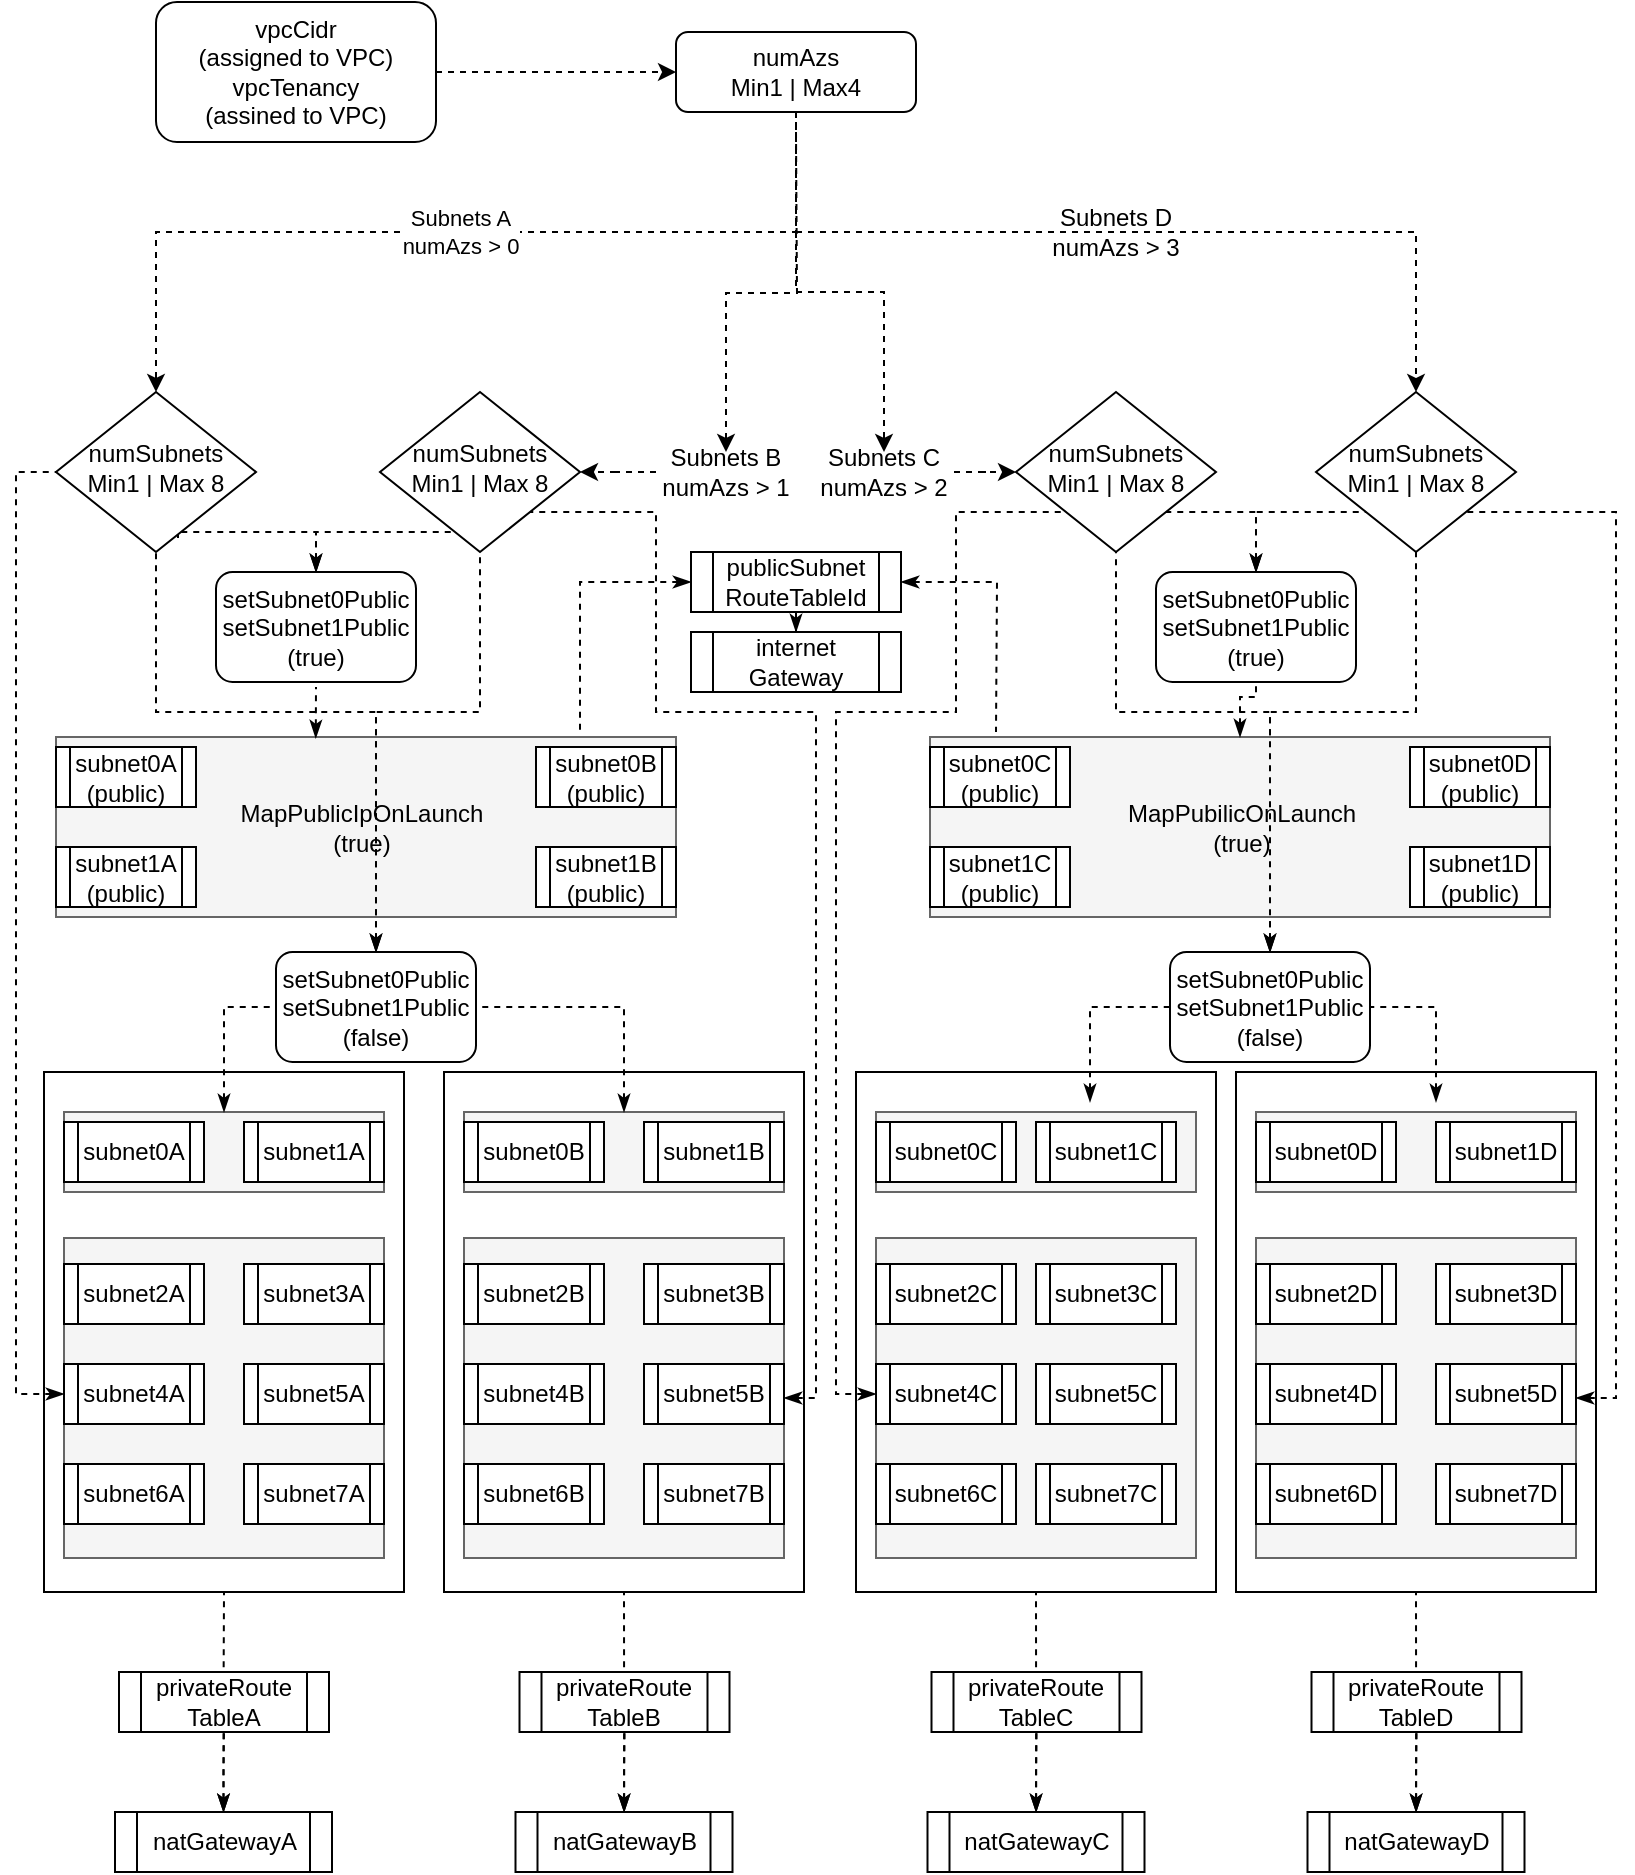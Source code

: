 <mxfile version="13.6.5" type="device"><diagram id="C5RBs43oDa-KdzZeNtuy" name="Page-1"><mxGraphModel dx="1381" dy="745" grid="1" gridSize="10" guides="1" tooltips="1" connect="1" arrows="1" fold="1" page="1" pageScale="1" pageWidth="827" pageHeight="1169" math="0" shadow="0"><root><mxCell id="WIyWlLk6GJQsqaUBKTNV-0"/><mxCell id="WIyWlLk6GJQsqaUBKTNV-1" parent="WIyWlLk6GJQsqaUBKTNV-0"/><mxCell id="E1JbsdB6TQT4cDO9Kn0x-171" value="" style="edgeStyle=orthogonalEdgeStyle;rounded=0;orthogonalLoop=1;jettySize=auto;html=1;dashed=1;startArrow=classicThin;startFill=1;endArrow=none;endFill=0;" edge="1" parent="WIyWlLk6GJQsqaUBKTNV-1" source="E1JbsdB6TQT4cDO9Kn0x-168" target="E1JbsdB6TQT4cDO9Kn0x-155"><mxGeometry relative="1" as="geometry"/></mxCell><mxCell id="E1JbsdB6TQT4cDO9Kn0x-155" value="" style="rounded=0;whiteSpace=wrap;html=1;" vertex="1" parent="WIyWlLk6GJQsqaUBKTNV-1"><mxGeometry x="620" y="580" width="180" height="260" as="geometry"/></mxCell><mxCell id="E1JbsdB6TQT4cDO9Kn0x-170" value="" style="edgeStyle=orthogonalEdgeStyle;rounded=0;orthogonalLoop=1;jettySize=auto;html=1;dashed=1;startArrow=classicThin;startFill=1;endArrow=none;endFill=0;" edge="1" parent="WIyWlLk6GJQsqaUBKTNV-1" source="E1JbsdB6TQT4cDO9Kn0x-165" target="E1JbsdB6TQT4cDO9Kn0x-154"><mxGeometry relative="1" as="geometry"/></mxCell><mxCell id="E1JbsdB6TQT4cDO9Kn0x-154" value="" style="rounded=0;whiteSpace=wrap;html=1;" vertex="1" parent="WIyWlLk6GJQsqaUBKTNV-1"><mxGeometry x="430" y="580" width="180" height="260" as="geometry"/></mxCell><mxCell id="E1JbsdB6TQT4cDO9Kn0x-169" value="" style="edgeStyle=orthogonalEdgeStyle;rounded=0;orthogonalLoop=1;jettySize=auto;html=1;dashed=1;startArrow=classicThin;startFill=1;endArrow=none;endFill=0;" edge="1" parent="WIyWlLk6GJQsqaUBKTNV-1" source="E1JbsdB6TQT4cDO9Kn0x-162" target="E1JbsdB6TQT4cDO9Kn0x-153"><mxGeometry relative="1" as="geometry"/></mxCell><mxCell id="E1JbsdB6TQT4cDO9Kn0x-153" value="" style="rounded=0;whiteSpace=wrap;html=1;" vertex="1" parent="WIyWlLk6GJQsqaUBKTNV-1"><mxGeometry x="224" y="580" width="180" height="260" as="geometry"/></mxCell><mxCell id="E1JbsdB6TQT4cDO9Kn0x-159" value="" style="edgeStyle=orthogonalEdgeStyle;rounded=0;orthogonalLoop=1;jettySize=auto;html=1;dashed=1;startArrow=classicThin;startFill=1;endArrow=none;endFill=0;" edge="1" parent="WIyWlLk6GJQsqaUBKTNV-1" source="E1JbsdB6TQT4cDO9Kn0x-158" target="E1JbsdB6TQT4cDO9Kn0x-152"><mxGeometry relative="1" as="geometry"/></mxCell><mxCell id="E1JbsdB6TQT4cDO9Kn0x-152" value="" style="rounded=0;whiteSpace=wrap;html=1;" vertex="1" parent="WIyWlLk6GJQsqaUBKTNV-1"><mxGeometry x="24" y="580" width="180" height="260" as="geometry"/></mxCell><mxCell id="E1JbsdB6TQT4cDO9Kn0x-103" value="" style="rounded=0;whiteSpace=wrap;html=1;fillColor=#f5f5f5;strokeColor=#666666;fontColor=#333333;" vertex="1" parent="WIyWlLk6GJQsqaUBKTNV-1"><mxGeometry x="234" y="600" width="160" height="40" as="geometry"/></mxCell><mxCell id="E1JbsdB6TQT4cDO9Kn0x-102" value="" style="rounded=0;whiteSpace=wrap;html=1;strokeColor=#666666;fillColor=#f5f5f5;fontColor=#333333;" vertex="1" parent="WIyWlLk6GJQsqaUBKTNV-1"><mxGeometry x="34" y="600" width="160" height="40" as="geometry"/></mxCell><mxCell id="E1JbsdB6TQT4cDO9Kn0x-89" value="" style="rounded=0;whiteSpace=wrap;html=1;fillColor=#f5f5f5;strokeColor=#666666;fontColor=#333333;" vertex="1" parent="WIyWlLk6GJQsqaUBKTNV-1"><mxGeometry x="30" y="412.5" width="310" height="90" as="geometry"/></mxCell><mxCell id="E1JbsdB6TQT4cDO9Kn0x-88" value="" style="whiteSpace=wrap;html=1;aspect=fixed;fillColor=#f5f5f5;strokeColor=#666666;fontColor=#333333;" vertex="1" parent="WIyWlLk6GJQsqaUBKTNV-1"><mxGeometry x="34" y="663" width="160" height="160" as="geometry"/></mxCell><mxCell id="WIyWlLk6GJQsqaUBKTNV-3" value="numAzs&lt;br&gt;Min1 | Max4" style="rounded=1;whiteSpace=wrap;html=1;fontSize=12;glass=0;strokeWidth=1;shadow=0;" parent="WIyWlLk6GJQsqaUBKTNV-1" vertex="1"><mxGeometry x="340" y="60" width="120" height="40" as="geometry"/></mxCell><mxCell id="E1JbsdB6TQT4cDO9Kn0x-10" value="" style="edgeStyle=orthogonalEdgeStyle;rounded=0;orthogonalLoop=1;jettySize=auto;html=1;entryX=0.5;entryY=1;entryDx=0;entryDy=0;endArrow=none;endFill=0;dashed=1;" edge="1" parent="WIyWlLk6GJQsqaUBKTNV-1" source="E1JbsdB6TQT4cDO9Kn0x-14" target="WIyWlLk6GJQsqaUBKTNV-3"><mxGeometry relative="1" as="geometry"><Array as="points"><mxPoint x="400" y="160"/></Array></mxGeometry></mxCell><mxCell id="E1JbsdB6TQT4cDO9Kn0x-81" value="" style="edgeStyle=orthogonalEdgeStyle;rounded=0;orthogonalLoop=1;jettySize=auto;html=1;startArrow=classicThin;startFill=1;endArrow=none;endFill=0;entryX=0.61;entryY=0.913;entryDx=0;entryDy=0;entryPerimeter=0;dashed=1;" edge="1" parent="WIyWlLk6GJQsqaUBKTNV-1" source="E1JbsdB6TQT4cDO9Kn0x-66" target="WIyWlLk6GJQsqaUBKTNV-10"><mxGeometry relative="1" as="geometry"/></mxCell><mxCell id="E1JbsdB6TQT4cDO9Kn0x-86" value="" style="edgeStyle=orthogonalEdgeStyle;rounded=0;orthogonalLoop=1;jettySize=auto;html=1;startArrow=classicThin;startFill=1;endArrow=none;endFill=0;exitX=0.5;exitY=0;exitDx=0;exitDy=0;entryX=0.5;entryY=1;entryDx=0;entryDy=0;dashed=1;" edge="1" parent="WIyWlLk6GJQsqaUBKTNV-1" source="E1JbsdB6TQT4cDO9Kn0x-71" target="WIyWlLk6GJQsqaUBKTNV-10"><mxGeometry relative="1" as="geometry"><Array as="points"><mxPoint x="190" y="400"/><mxPoint x="80" y="400"/></Array></mxGeometry></mxCell><mxCell id="WIyWlLk6GJQsqaUBKTNV-10" value="numSubnets&lt;br&gt;Min1 | Max 8" style="rhombus;whiteSpace=wrap;html=1;shadow=0;fontFamily=Helvetica;fontSize=12;align=center;strokeWidth=1;spacing=6;spacingTop=-4;" parent="WIyWlLk6GJQsqaUBKTNV-1" vertex="1"><mxGeometry x="30" y="240" width="100" height="80" as="geometry"/></mxCell><mxCell id="E1JbsdB6TQT4cDO9Kn0x-6" value="" style="edgeStyle=orthogonalEdgeStyle;rounded=0;orthogonalLoop=1;jettySize=auto;html=1;dashed=1;" edge="1" parent="WIyWlLk6GJQsqaUBKTNV-1" source="E1JbsdB6TQT4cDO9Kn0x-3" target="WIyWlLk6GJQsqaUBKTNV-3"><mxGeometry relative="1" as="geometry"/></mxCell><mxCell id="E1JbsdB6TQT4cDO9Kn0x-3" value="vpcCidr&lt;br&gt;(assigned to VPC)&lt;br&gt;vpcTenancy&lt;br&gt;(assined to VPC)" style="rounded=1;whiteSpace=wrap;html=1;fontSize=12;glass=0;strokeWidth=1;shadow=0;" vertex="1" parent="WIyWlLk6GJQsqaUBKTNV-1"><mxGeometry x="80" y="45" width="140" height="70" as="geometry"/></mxCell><mxCell id="E1JbsdB6TQT4cDO9Kn0x-11" value="" style="edgeStyle=orthogonalEdgeStyle;rounded=0;orthogonalLoop=1;jettySize=auto;html=1;dashed=1;" edge="1" parent="WIyWlLk6GJQsqaUBKTNV-1" target="E1JbsdB6TQT4cDO9Kn0x-17"><mxGeometry relative="1" as="geometry"><mxPoint x="400" y="110" as="sourcePoint"/></mxGeometry></mxCell><mxCell id="E1JbsdB6TQT4cDO9Kn0x-82" value="" style="edgeStyle=orthogonalEdgeStyle;rounded=0;orthogonalLoop=1;jettySize=auto;html=1;startArrow=classicThin;startFill=1;endArrow=none;endFill=0;exitX=0.5;exitY=0;exitDx=0;exitDy=0;dashed=1;" edge="1" parent="WIyWlLk6GJQsqaUBKTNV-1" source="E1JbsdB6TQT4cDO9Kn0x-66" target="E1JbsdB6TQT4cDO9Kn0x-7"><mxGeometry relative="1" as="geometry"><Array as="points"><mxPoint x="160" y="310"/></Array></mxGeometry></mxCell><mxCell id="E1JbsdB6TQT4cDO9Kn0x-91" value="" style="edgeStyle=orthogonalEdgeStyle;rounded=0;orthogonalLoop=1;jettySize=auto;html=1;startArrow=classicThin;startFill=1;endArrow=none;endFill=0;exitX=1;exitY=0.5;exitDx=0;exitDy=0;dashed=1;entryX=1;entryY=1;entryDx=0;entryDy=0;" edge="1" parent="WIyWlLk6GJQsqaUBKTNV-1" source="E1JbsdB6TQT4cDO9Kn0x-93" target="E1JbsdB6TQT4cDO9Kn0x-7"><mxGeometry relative="1" as="geometry"><Array as="points"><mxPoint x="410" y="743"/><mxPoint x="410" y="400"/><mxPoint x="330" y="400"/><mxPoint x="330" y="300"/></Array></mxGeometry></mxCell><mxCell id="E1JbsdB6TQT4cDO9Kn0x-144" value="" style="edgeStyle=orthogonalEdgeStyle;rounded=0;orthogonalLoop=1;jettySize=auto;html=1;dashed=1;startArrow=classicThin;startFill=1;endArrow=none;endFill=0;exitX=0.5;exitY=0;exitDx=0;exitDy=0;" edge="1" parent="WIyWlLk6GJQsqaUBKTNV-1" source="E1JbsdB6TQT4cDO9Kn0x-71" target="E1JbsdB6TQT4cDO9Kn0x-7"><mxGeometry relative="1" as="geometry"><Array as="points"><mxPoint x="190" y="400"/><mxPoint x="242" y="400"/></Array></mxGeometry></mxCell><mxCell id="E1JbsdB6TQT4cDO9Kn0x-7" value="numSubnets&lt;br&gt;Min1 | Max 8" style="rhombus;whiteSpace=wrap;html=1;shadow=0;fontFamily=Helvetica;fontSize=12;align=center;strokeWidth=1;spacing=6;spacingTop=-4;" vertex="1" parent="WIyWlLk6GJQsqaUBKTNV-1"><mxGeometry x="192" y="240" width="100" height="80" as="geometry"/></mxCell><mxCell id="E1JbsdB6TQT4cDO9Kn0x-12" value="" style="edgeStyle=orthogonalEdgeStyle;rounded=0;orthogonalLoop=1;jettySize=auto;html=1;dashed=1;" edge="1" parent="WIyWlLk6GJQsqaUBKTNV-1" target="E1JbsdB6TQT4cDO9Kn0x-19"><mxGeometry relative="1" as="geometry"><mxPoint x="400" y="100" as="sourcePoint"/><Array as="points"><mxPoint x="400" y="190"/><mxPoint x="444" y="190"/></Array></mxGeometry></mxCell><mxCell id="E1JbsdB6TQT4cDO9Kn0x-142" value="" style="edgeStyle=orthogonalEdgeStyle;rounded=0;orthogonalLoop=1;jettySize=auto;html=1;dashed=1;startArrow=classicThin;startFill=1;endArrow=none;endFill=0;entryX=1;entryY=1;entryDx=0;entryDy=0;" edge="1" parent="WIyWlLk6GJQsqaUBKTNV-1" source="E1JbsdB6TQT4cDO9Kn0x-124" target="E1JbsdB6TQT4cDO9Kn0x-8"><mxGeometry relative="1" as="geometry"><Array as="points"><mxPoint x="630" y="300"/></Array></mxGeometry></mxCell><mxCell id="E1JbsdB6TQT4cDO9Kn0x-145" value="" style="edgeStyle=orthogonalEdgeStyle;rounded=0;orthogonalLoop=1;jettySize=auto;html=1;dashed=1;startArrow=classicThin;startFill=1;endArrow=none;endFill=0;exitX=0;exitY=0.5;exitDx=0;exitDy=0;entryX=0;entryY=1;entryDx=0;entryDy=0;" edge="1" parent="WIyWlLk6GJQsqaUBKTNV-1" source="E1JbsdB6TQT4cDO9Kn0x-117" target="E1JbsdB6TQT4cDO9Kn0x-8"><mxGeometry relative="1" as="geometry"><Array as="points"><mxPoint x="420" y="741"/><mxPoint x="420" y="400"/><mxPoint x="480" y="400"/><mxPoint x="480" y="300"/></Array></mxGeometry></mxCell><mxCell id="E1JbsdB6TQT4cDO9Kn0x-8" value="numSubnets&lt;br&gt;Min1 | Max 8" style="rhombus;whiteSpace=wrap;html=1;shadow=0;fontFamily=Helvetica;fontSize=12;align=center;strokeWidth=1;spacing=6;spacingTop=-4;" vertex="1" parent="WIyWlLk6GJQsqaUBKTNV-1"><mxGeometry x="510" y="240" width="100" height="80" as="geometry"/></mxCell><mxCell id="E1JbsdB6TQT4cDO9Kn0x-13" value="" style="edgeStyle=orthogonalEdgeStyle;rounded=0;orthogonalLoop=1;jettySize=auto;html=1;exitX=0.5;exitY=1;exitDx=0;exitDy=0;dashed=1;" edge="1" parent="WIyWlLk6GJQsqaUBKTNV-1" source="WIyWlLk6GJQsqaUBKTNV-3" target="E1JbsdB6TQT4cDO9Kn0x-9"><mxGeometry relative="1" as="geometry"><Array as="points"><mxPoint x="400" y="160"/><mxPoint x="710" y="160"/></Array></mxGeometry></mxCell><mxCell id="E1JbsdB6TQT4cDO9Kn0x-143" value="" style="edgeStyle=orthogonalEdgeStyle;rounded=0;orthogonalLoop=1;jettySize=auto;html=1;dashed=1;startArrow=classicThin;startFill=1;endArrow=none;endFill=0;entryX=0;entryY=1;entryDx=0;entryDy=0;exitX=0.5;exitY=0;exitDx=0;exitDy=0;" edge="1" parent="WIyWlLk6GJQsqaUBKTNV-1" source="E1JbsdB6TQT4cDO9Kn0x-124" target="E1JbsdB6TQT4cDO9Kn0x-9"><mxGeometry relative="1" as="geometry"><Array as="points"><mxPoint x="630" y="300"/></Array></mxGeometry></mxCell><mxCell id="E1JbsdB6TQT4cDO9Kn0x-148" value="" style="edgeStyle=orthogonalEdgeStyle;rounded=0;orthogonalLoop=1;jettySize=auto;html=1;dashed=1;startArrow=classicThin;startFill=1;endArrow=none;endFill=0;exitX=0.5;exitY=0;exitDx=0;exitDy=0;" edge="1" parent="WIyWlLk6GJQsqaUBKTNV-1" source="E1JbsdB6TQT4cDO9Kn0x-129" target="E1JbsdB6TQT4cDO9Kn0x-9"><mxGeometry relative="1" as="geometry"><Array as="points"><mxPoint x="637" y="400"/><mxPoint x="710" y="400"/></Array></mxGeometry></mxCell><mxCell id="E1JbsdB6TQT4cDO9Kn0x-9" value="numSubnets&lt;br&gt;Min1 | Max 8" style="rhombus;whiteSpace=wrap;html=1;shadow=0;fontFamily=Helvetica;fontSize=12;align=center;strokeWidth=1;spacing=6;spacingTop=-4;" vertex="1" parent="WIyWlLk6GJQsqaUBKTNV-1"><mxGeometry x="660" y="240" width="100" height="80" as="geometry"/></mxCell><mxCell id="E1JbsdB6TQT4cDO9Kn0x-14" value="Text" style="text;html=1;strokeColor=none;fillColor=none;align=center;verticalAlign=middle;whiteSpace=wrap;rounded=0;" vertex="1" parent="WIyWlLk6GJQsqaUBKTNV-1"><mxGeometry x="220" y="150" width="40" height="20" as="geometry"/></mxCell><mxCell id="E1JbsdB6TQT4cDO9Kn0x-15" value="" style="edgeStyle=orthogonalEdgeStyle;rounded=0;orthogonalLoop=1;jettySize=auto;html=1;exitX=0.5;exitY=1;exitDx=0;exitDy=0;dashed=1;" edge="1" parent="WIyWlLk6GJQsqaUBKTNV-1" source="E1JbsdB6TQT4cDO9Kn0x-14" target="WIyWlLk6GJQsqaUBKTNV-10"><mxGeometry relative="1" as="geometry"><mxPoint x="400" y="100" as="sourcePoint"/><mxPoint x="90" y="240" as="targetPoint"/><Array as="points"><mxPoint x="240" y="160"/><mxPoint x="80" y="160"/></Array></mxGeometry></mxCell><mxCell id="E1JbsdB6TQT4cDO9Kn0x-16" value="Subnets A&lt;br&gt;numAzs &amp;gt; 0" style="edgeLabel;html=1;align=center;verticalAlign=middle;resizable=0;points=[];" vertex="1" connectable="0" parent="E1JbsdB6TQT4cDO9Kn0x-15"><mxGeometry x="0.925" y="1" relative="1" as="geometry"><mxPoint x="151" y="-71" as="offset"/></mxGeometry></mxCell><mxCell id="E1JbsdB6TQT4cDO9Kn0x-17" value="Subnets B&lt;br&gt;numAzs &amp;gt; 1" style="text;html=1;strokeColor=none;fillColor=none;align=center;verticalAlign=middle;whiteSpace=wrap;rounded=0;" vertex="1" parent="WIyWlLk6GJQsqaUBKTNV-1"><mxGeometry x="330" y="270" width="70" height="20" as="geometry"/></mxCell><mxCell id="E1JbsdB6TQT4cDO9Kn0x-18" value="" style="edgeStyle=orthogonalEdgeStyle;rounded=0;orthogonalLoop=1;jettySize=auto;html=1;dashed=1;" edge="1" parent="WIyWlLk6GJQsqaUBKTNV-1" source="E1JbsdB6TQT4cDO9Kn0x-17" target="E1JbsdB6TQT4cDO9Kn0x-7"><mxGeometry relative="1" as="geometry"><mxPoint x="400" y="110" as="sourcePoint"/><mxPoint x="320" y="280" as="targetPoint"/></mxGeometry></mxCell><mxCell id="E1JbsdB6TQT4cDO9Kn0x-19" value="Subnets C&lt;br&gt;numAzs &amp;gt; 2" style="text;html=1;strokeColor=none;fillColor=none;align=center;verticalAlign=middle;whiteSpace=wrap;rounded=0;" vertex="1" parent="WIyWlLk6GJQsqaUBKTNV-1"><mxGeometry x="409" y="270" width="70" height="20" as="geometry"/></mxCell><mxCell id="E1JbsdB6TQT4cDO9Kn0x-20" value="" style="edgeStyle=orthogonalEdgeStyle;rounded=0;orthogonalLoop=1;jettySize=auto;html=1;dashed=1;" edge="1" parent="WIyWlLk6GJQsqaUBKTNV-1" source="E1JbsdB6TQT4cDO9Kn0x-19" target="E1JbsdB6TQT4cDO9Kn0x-8"><mxGeometry relative="1" as="geometry"><mxPoint x="400" y="100" as="sourcePoint"/><mxPoint x="480" y="280" as="targetPoint"/></mxGeometry></mxCell><mxCell id="E1JbsdB6TQT4cDO9Kn0x-21" value="Subnets D&lt;br&gt;numAzs &amp;gt; 3" style="text;html=1;strokeColor=none;fillColor=none;align=center;verticalAlign=middle;whiteSpace=wrap;rounded=0;" vertex="1" parent="WIyWlLk6GJQsqaUBKTNV-1"><mxGeometry x="525" y="150" width="70" height="20" as="geometry"/></mxCell><mxCell id="E1JbsdB6TQT4cDO9Kn0x-23" value="subnet0A&lt;br&gt;(public)" style="shape=process;whiteSpace=wrap;html=1;backgroundOutline=1;" vertex="1" parent="WIyWlLk6GJQsqaUBKTNV-1"><mxGeometry x="30" y="417.5" width="70" height="30" as="geometry"/></mxCell><mxCell id="E1JbsdB6TQT4cDO9Kn0x-24" value="subnet1A&lt;br&gt;(public)" style="shape=process;whiteSpace=wrap;html=1;backgroundOutline=1;" vertex="1" parent="WIyWlLk6GJQsqaUBKTNV-1"><mxGeometry x="30" y="467.5" width="70" height="30" as="geometry"/></mxCell><mxCell id="E1JbsdB6TQT4cDO9Kn0x-25" value="subnet2A" style="shape=process;whiteSpace=wrap;html=1;backgroundOutline=1;" vertex="1" parent="WIyWlLk6GJQsqaUBKTNV-1"><mxGeometry x="34" y="676" width="70" height="30" as="geometry"/></mxCell><mxCell id="E1JbsdB6TQT4cDO9Kn0x-26" value="subnet3A" style="shape=process;whiteSpace=wrap;html=1;backgroundOutline=1;" vertex="1" parent="WIyWlLk6GJQsqaUBKTNV-1"><mxGeometry x="124" y="676" width="70" height="30" as="geometry"/></mxCell><mxCell id="E1JbsdB6TQT4cDO9Kn0x-27" value="subnet4A" style="shape=process;whiteSpace=wrap;html=1;backgroundOutline=1;" vertex="1" parent="WIyWlLk6GJQsqaUBKTNV-1"><mxGeometry x="34" y="726" width="70" height="30" as="geometry"/></mxCell><mxCell id="E1JbsdB6TQT4cDO9Kn0x-28" value="subnet6A" style="shape=process;whiteSpace=wrap;html=1;backgroundOutline=1;" vertex="1" parent="WIyWlLk6GJQsqaUBKTNV-1"><mxGeometry x="34" y="776" width="70" height="30" as="geometry"/></mxCell><mxCell id="E1JbsdB6TQT4cDO9Kn0x-29" value="subnet5A" style="shape=process;whiteSpace=wrap;html=1;backgroundOutline=1;" vertex="1" parent="WIyWlLk6GJQsqaUBKTNV-1"><mxGeometry x="124" y="726" width="70" height="30" as="geometry"/></mxCell><mxCell id="E1JbsdB6TQT4cDO9Kn0x-30" value="subnet7A" style="shape=process;whiteSpace=wrap;html=1;backgroundOutline=1;" vertex="1" parent="WIyWlLk6GJQsqaUBKTNV-1"><mxGeometry x="124" y="776" width="70" height="30" as="geometry"/></mxCell><mxCell id="E1JbsdB6TQT4cDO9Kn0x-35" value="subnet0A" style="shape=process;whiteSpace=wrap;html=1;backgroundOutline=1;" vertex="1" parent="WIyWlLk6GJQsqaUBKTNV-1"><mxGeometry x="34" y="605" width="70" height="30" as="geometry"/></mxCell><mxCell id="E1JbsdB6TQT4cDO9Kn0x-37" value="subnet1A" style="shape=process;whiteSpace=wrap;html=1;backgroundOutline=1;" vertex="1" parent="WIyWlLk6GJQsqaUBKTNV-1"><mxGeometry x="124" y="605" width="70" height="30" as="geometry"/></mxCell><mxCell id="E1JbsdB6TQT4cDO9Kn0x-90" value="" style="edgeStyle=orthogonalEdgeStyle;rounded=0;orthogonalLoop=1;jettySize=auto;html=1;startArrow=classicThin;startFill=1;endArrow=none;endFill=0;dashed=1;exitX=0.419;exitY=0.006;exitDx=0;exitDy=0;exitPerimeter=0;" edge="1" parent="WIyWlLk6GJQsqaUBKTNV-1" source="E1JbsdB6TQT4cDO9Kn0x-89"><mxGeometry relative="1" as="geometry"><mxPoint x="160" y="387.5" as="targetPoint"/></mxGeometry></mxCell><mxCell id="E1JbsdB6TQT4cDO9Kn0x-66" value="setSubnet0Public&lt;br&gt;setSubnet1Public&lt;br&gt;(true)" style="rounded=1;whiteSpace=wrap;html=1;" vertex="1" parent="WIyWlLk6GJQsqaUBKTNV-1"><mxGeometry x="110" y="330" width="100" height="55" as="geometry"/></mxCell><mxCell id="E1JbsdB6TQT4cDO9Kn0x-92" value="" style="edgeStyle=orthogonalEdgeStyle;rounded=0;orthogonalLoop=1;jettySize=auto;html=1;startArrow=classicThin;startFill=1;endArrow=none;endFill=0;dashed=1;" edge="1" parent="WIyWlLk6GJQsqaUBKTNV-1" source="E1JbsdB6TQT4cDO9Kn0x-68"><mxGeometry relative="1" as="geometry"><mxPoint x="292" y="410" as="targetPoint"/><Array as="points"><mxPoint x="292" y="335"/></Array></mxGeometry></mxCell><mxCell id="E1JbsdB6TQT4cDO9Kn0x-107" value="" style="edgeStyle=orthogonalEdgeStyle;rounded=0;orthogonalLoop=1;jettySize=auto;html=1;dashed=1;startArrow=classicThin;startFill=1;endArrow=none;endFill=0;" edge="1" parent="WIyWlLk6GJQsqaUBKTNV-1" source="E1JbsdB6TQT4cDO9Kn0x-70" target="E1JbsdB6TQT4cDO9Kn0x-68"><mxGeometry relative="1" as="geometry"/></mxCell><mxCell id="E1JbsdB6TQT4cDO9Kn0x-141" value="" style="edgeStyle=orthogonalEdgeStyle;rounded=0;orthogonalLoop=1;jettySize=auto;html=1;dashed=1;startArrow=classicThin;startFill=1;endArrow=none;endFill=0;" edge="1" parent="WIyWlLk6GJQsqaUBKTNV-1" source="E1JbsdB6TQT4cDO9Kn0x-68"><mxGeometry relative="1" as="geometry"><mxPoint x="500" y="410" as="targetPoint"/></mxGeometry></mxCell><mxCell id="E1JbsdB6TQT4cDO9Kn0x-68" value="publicSubnet&lt;br&gt;RouteTableId" style="shape=process;whiteSpace=wrap;html=1;backgroundOutline=1;" vertex="1" parent="WIyWlLk6GJQsqaUBKTNV-1"><mxGeometry x="347.5" y="320" width="105" height="30" as="geometry"/></mxCell><mxCell id="E1JbsdB6TQT4cDO9Kn0x-70" value="internet&lt;br&gt;Gateway" style="shape=process;whiteSpace=wrap;html=1;backgroundOutline=1;" vertex="1" parent="WIyWlLk6GJQsqaUBKTNV-1"><mxGeometry x="347.5" y="360" width="105" height="30" as="geometry"/></mxCell><mxCell id="E1JbsdB6TQT4cDO9Kn0x-85" style="edgeStyle=orthogonalEdgeStyle;rounded=0;orthogonalLoop=1;jettySize=auto;html=1;entryX=1;entryY=0.5;entryDx=0;entryDy=0;startArrow=classicThin;startFill=1;endArrow=none;endFill=0;" edge="1" parent="WIyWlLk6GJQsqaUBKTNV-1" target="E1JbsdB6TQT4cDO9Kn0x-24"><mxGeometry relative="1" as="geometry"><mxPoint x="100" y="482.5" as="sourcePoint"/></mxGeometry></mxCell><mxCell id="E1JbsdB6TQT4cDO9Kn0x-105" value="" style="edgeStyle=orthogonalEdgeStyle;rounded=0;orthogonalLoop=1;jettySize=auto;html=1;startArrow=classicThin;startFill=1;endArrow=none;endFill=0;entryX=1;entryY=0.5;entryDx=0;entryDy=0;exitX=0.5;exitY=0;exitDx=0;exitDy=0;dashed=1;" edge="1" parent="WIyWlLk6GJQsqaUBKTNV-1" source="E1JbsdB6TQT4cDO9Kn0x-103" target="E1JbsdB6TQT4cDO9Kn0x-71"><mxGeometry relative="1" as="geometry"><mxPoint x="300" y="560" as="sourcePoint"/></mxGeometry></mxCell><mxCell id="E1JbsdB6TQT4cDO9Kn0x-106" value="" style="edgeStyle=orthogonalEdgeStyle;rounded=0;orthogonalLoop=1;jettySize=auto;html=1;startArrow=classicThin;startFill=1;endArrow=none;endFill=0;exitX=0.5;exitY=0;exitDx=0;exitDy=0;entryX=0;entryY=0.5;entryDx=0;entryDy=0;dashed=1;" edge="1" parent="WIyWlLk6GJQsqaUBKTNV-1" source="E1JbsdB6TQT4cDO9Kn0x-102" target="E1JbsdB6TQT4cDO9Kn0x-71"><mxGeometry relative="1" as="geometry"><mxPoint x="100" y="595" as="sourcePoint"/><Array as="points"><mxPoint x="114" y="548"/></Array></mxGeometry></mxCell><mxCell id="E1JbsdB6TQT4cDO9Kn0x-71" value="setSubnet0Public&lt;br&gt;setSubnet1Public&lt;br&gt;(false)" style="rounded=1;whiteSpace=wrap;html=1;" vertex="1" parent="WIyWlLk6GJQsqaUBKTNV-1"><mxGeometry x="140" y="520" width="100" height="55" as="geometry"/></mxCell><mxCell id="E1JbsdB6TQT4cDO9Kn0x-73" value="subnet0B&lt;br&gt;(public)" style="shape=process;whiteSpace=wrap;html=1;backgroundOutline=1;" vertex="1" parent="WIyWlLk6GJQsqaUBKTNV-1"><mxGeometry x="270" y="417.5" width="70" height="30" as="geometry"/></mxCell><mxCell id="E1JbsdB6TQT4cDO9Kn0x-74" value="subnet1B&lt;br&gt;(public)" style="shape=process;whiteSpace=wrap;html=1;backgroundOutline=1;" vertex="1" parent="WIyWlLk6GJQsqaUBKTNV-1"><mxGeometry x="270" y="467.5" width="70" height="30" as="geometry"/></mxCell><mxCell id="E1JbsdB6TQT4cDO9Kn0x-93" value="" style="whiteSpace=wrap;html=1;aspect=fixed;fillColor=#f5f5f5;strokeColor=#666666;fontColor=#333333;" vertex="1" parent="WIyWlLk6GJQsqaUBKTNV-1"><mxGeometry x="234" y="663" width="160" height="160" as="geometry"/></mxCell><mxCell id="E1JbsdB6TQT4cDO9Kn0x-94" value="subnet2B" style="shape=process;whiteSpace=wrap;html=1;backgroundOutline=1;" vertex="1" parent="WIyWlLk6GJQsqaUBKTNV-1"><mxGeometry x="234" y="676" width="70" height="30" as="geometry"/></mxCell><mxCell id="E1JbsdB6TQT4cDO9Kn0x-95" value="subnet3B" style="shape=process;whiteSpace=wrap;html=1;backgroundOutline=1;" vertex="1" parent="WIyWlLk6GJQsqaUBKTNV-1"><mxGeometry x="324" y="676" width="70" height="30" as="geometry"/></mxCell><mxCell id="E1JbsdB6TQT4cDO9Kn0x-96" value="subnet4B" style="shape=process;whiteSpace=wrap;html=1;backgroundOutline=1;" vertex="1" parent="WIyWlLk6GJQsqaUBKTNV-1"><mxGeometry x="234" y="726" width="70" height="30" as="geometry"/></mxCell><mxCell id="E1JbsdB6TQT4cDO9Kn0x-97" value="subnet6B" style="shape=process;whiteSpace=wrap;html=1;backgroundOutline=1;" vertex="1" parent="WIyWlLk6GJQsqaUBKTNV-1"><mxGeometry x="234" y="776" width="70" height="30" as="geometry"/></mxCell><mxCell id="E1JbsdB6TQT4cDO9Kn0x-98" value="subnet5B" style="shape=process;whiteSpace=wrap;html=1;backgroundOutline=1;" vertex="1" parent="WIyWlLk6GJQsqaUBKTNV-1"><mxGeometry x="324" y="726" width="70" height="30" as="geometry"/></mxCell><mxCell id="E1JbsdB6TQT4cDO9Kn0x-99" value="subnet7B" style="shape=process;whiteSpace=wrap;html=1;backgroundOutline=1;" vertex="1" parent="WIyWlLk6GJQsqaUBKTNV-1"><mxGeometry x="324" y="776" width="70" height="30" as="geometry"/></mxCell><mxCell id="E1JbsdB6TQT4cDO9Kn0x-100" value="subnet0B" style="shape=process;whiteSpace=wrap;html=1;backgroundOutline=1;" vertex="1" parent="WIyWlLk6GJQsqaUBKTNV-1"><mxGeometry x="234" y="605" width="70" height="30" as="geometry"/></mxCell><mxCell id="E1JbsdB6TQT4cDO9Kn0x-101" value="subnet1B" style="shape=process;whiteSpace=wrap;html=1;backgroundOutline=1;" vertex="1" parent="WIyWlLk6GJQsqaUBKTNV-1"><mxGeometry x="324" y="605" width="70" height="30" as="geometry"/></mxCell><mxCell id="E1JbsdB6TQT4cDO9Kn0x-87" value="" style="edgeStyle=orthogonalEdgeStyle;rounded=0;orthogonalLoop=1;jettySize=auto;html=1;startArrow=classicThin;startFill=1;endArrow=none;endFill=0;dashed=1;exitX=0;exitY=0.5;exitDx=0;exitDy=0;" edge="1" parent="WIyWlLk6GJQsqaUBKTNV-1" source="E1JbsdB6TQT4cDO9Kn0x-27" target="WIyWlLk6GJQsqaUBKTNV-10"><mxGeometry relative="1" as="geometry"><mxPoint x="90" y="660" as="sourcePoint"/><Array as="points"><mxPoint x="10" y="741"/><mxPoint x="10" y="280"/></Array></mxGeometry></mxCell><mxCell id="E1JbsdB6TQT4cDO9Kn0x-108" value="" style="rounded=0;whiteSpace=wrap;html=1;fillColor=#f5f5f5;strokeColor=#666666;fontColor=#333333;" vertex="1" parent="WIyWlLk6GJQsqaUBKTNV-1"><mxGeometry x="630" y="600" width="160" height="40" as="geometry"/></mxCell><mxCell id="E1JbsdB6TQT4cDO9Kn0x-109" value="" style="rounded=0;whiteSpace=wrap;html=1;fillColor=#f5f5f5;strokeColor=#666666;fontColor=#333333;" vertex="1" parent="WIyWlLk6GJQsqaUBKTNV-1"><mxGeometry x="440" y="600" width="160" height="40" as="geometry"/></mxCell><mxCell id="E1JbsdB6TQT4cDO9Kn0x-110" value="" style="rounded=0;whiteSpace=wrap;html=1;fillColor=#f5f5f5;strokeColor=#666666;fontColor=#333333;" vertex="1" parent="WIyWlLk6GJQsqaUBKTNV-1"><mxGeometry x="467" y="412.5" width="310" height="90" as="geometry"/></mxCell><mxCell id="E1JbsdB6TQT4cDO9Kn0x-111" value="" style="whiteSpace=wrap;html=1;aspect=fixed;fillColor=#f5f5f5;strokeColor=#666666;fontColor=#333333;" vertex="1" parent="WIyWlLk6GJQsqaUBKTNV-1"><mxGeometry x="440" y="663" width="160" height="160" as="geometry"/></mxCell><mxCell id="E1JbsdB6TQT4cDO9Kn0x-113" value="subnet0C&lt;br&gt;(public)" style="shape=process;whiteSpace=wrap;html=1;backgroundOutline=1;" vertex="1" parent="WIyWlLk6GJQsqaUBKTNV-1"><mxGeometry x="467" y="417.5" width="70" height="30" as="geometry"/></mxCell><mxCell id="E1JbsdB6TQT4cDO9Kn0x-114" value="subnet1C&lt;br&gt;(public)" style="shape=process;whiteSpace=wrap;html=1;backgroundOutline=1;" vertex="1" parent="WIyWlLk6GJQsqaUBKTNV-1"><mxGeometry x="467" y="467.5" width="70" height="30" as="geometry"/></mxCell><mxCell id="E1JbsdB6TQT4cDO9Kn0x-115" value="subnet2C" style="shape=process;whiteSpace=wrap;html=1;backgroundOutline=1;" vertex="1" parent="WIyWlLk6GJQsqaUBKTNV-1"><mxGeometry x="440" y="676" width="70" height="30" as="geometry"/></mxCell><mxCell id="E1JbsdB6TQT4cDO9Kn0x-116" value="subnet3C" style="shape=process;whiteSpace=wrap;html=1;backgroundOutline=1;" vertex="1" parent="WIyWlLk6GJQsqaUBKTNV-1"><mxGeometry x="520" y="676" width="70" height="30" as="geometry"/></mxCell><mxCell id="E1JbsdB6TQT4cDO9Kn0x-117" value="subnet4C" style="shape=process;whiteSpace=wrap;html=1;backgroundOutline=1;" vertex="1" parent="WIyWlLk6GJQsqaUBKTNV-1"><mxGeometry x="440" y="726" width="70" height="30" as="geometry"/></mxCell><mxCell id="E1JbsdB6TQT4cDO9Kn0x-118" value="subnet6C" style="shape=process;whiteSpace=wrap;html=1;backgroundOutline=1;" vertex="1" parent="WIyWlLk6GJQsqaUBKTNV-1"><mxGeometry x="440" y="776" width="70" height="30" as="geometry"/></mxCell><mxCell id="E1JbsdB6TQT4cDO9Kn0x-119" value="subnet5C" style="shape=process;whiteSpace=wrap;html=1;backgroundOutline=1;" vertex="1" parent="WIyWlLk6GJQsqaUBKTNV-1"><mxGeometry x="520" y="726" width="70" height="30" as="geometry"/></mxCell><mxCell id="E1JbsdB6TQT4cDO9Kn0x-120" value="subnet7C" style="shape=process;whiteSpace=wrap;html=1;backgroundOutline=1;" vertex="1" parent="WIyWlLk6GJQsqaUBKTNV-1"><mxGeometry x="520" y="776" width="70" height="30" as="geometry"/></mxCell><mxCell id="E1JbsdB6TQT4cDO9Kn0x-121" value="subnet0C" style="shape=process;whiteSpace=wrap;html=1;backgroundOutline=1;" vertex="1" parent="WIyWlLk6GJQsqaUBKTNV-1"><mxGeometry x="440" y="605" width="70" height="30" as="geometry"/></mxCell><mxCell id="E1JbsdB6TQT4cDO9Kn0x-122" value="subnet1C" style="shape=process;whiteSpace=wrap;html=1;backgroundOutline=1;" vertex="1" parent="WIyWlLk6GJQsqaUBKTNV-1"><mxGeometry x="520" y="605" width="70" height="30" as="geometry"/></mxCell><mxCell id="E1JbsdB6TQT4cDO9Kn0x-123" value="" style="edgeStyle=orthogonalEdgeStyle;rounded=0;orthogonalLoop=1;jettySize=auto;html=1;startArrow=classicThin;startFill=1;endArrow=none;endFill=0;dashed=1;entryX=0.5;entryY=1;entryDx=0;entryDy=0;" edge="1" source="E1JbsdB6TQT4cDO9Kn0x-110" parent="WIyWlLk6GJQsqaUBKTNV-1" target="E1JbsdB6TQT4cDO9Kn0x-124"><mxGeometry relative="1" as="geometry"><mxPoint x="607" y="387.5" as="targetPoint"/></mxGeometry></mxCell><mxCell id="E1JbsdB6TQT4cDO9Kn0x-124" value="setSubnet0Public&lt;br&gt;setSubnet1Public&lt;br&gt;(true)" style="rounded=1;whiteSpace=wrap;html=1;" vertex="1" parent="WIyWlLk6GJQsqaUBKTNV-1"><mxGeometry x="580" y="330" width="100" height="55" as="geometry"/></mxCell><mxCell id="E1JbsdB6TQT4cDO9Kn0x-126" style="edgeStyle=orthogonalEdgeStyle;rounded=0;orthogonalLoop=1;jettySize=auto;html=1;entryX=1;entryY=0.5;entryDx=0;entryDy=0;startArrow=classicThin;startFill=1;endArrow=none;endFill=0;" edge="1" target="E1JbsdB6TQT4cDO9Kn0x-114" parent="WIyWlLk6GJQsqaUBKTNV-1"><mxGeometry relative="1" as="geometry"><mxPoint x="537" y="482.5" as="sourcePoint"/></mxGeometry></mxCell><mxCell id="E1JbsdB6TQT4cDO9Kn0x-128" value="" style="edgeStyle=orthogonalEdgeStyle;rounded=0;orthogonalLoop=1;jettySize=auto;html=1;startArrow=classicThin;startFill=1;endArrow=none;endFill=0;exitX=0;exitY=0.5;exitDx=0;exitDy=0;entryX=0;entryY=0.5;entryDx=0;entryDy=0;dashed=1;" edge="1" target="E1JbsdB6TQT4cDO9Kn0x-129" parent="WIyWlLk6GJQsqaUBKTNV-1"><mxGeometry relative="1" as="geometry"><mxPoint x="547" y="595" as="sourcePoint"/><Array as="points"><mxPoint x="547" y="548"/></Array></mxGeometry></mxCell><mxCell id="E1JbsdB6TQT4cDO9Kn0x-149" value="" style="edgeStyle=orthogonalEdgeStyle;rounded=0;orthogonalLoop=1;jettySize=auto;html=1;dashed=1;startArrow=classicThin;startFill=1;endArrow=none;endFill=0;exitX=1;exitY=0.5;exitDx=0;exitDy=0;entryX=1;entryY=0.5;entryDx=0;entryDy=0;" edge="1" parent="WIyWlLk6GJQsqaUBKTNV-1" target="E1JbsdB6TQT4cDO9Kn0x-129"><mxGeometry relative="1" as="geometry"><mxPoint x="720" y="595" as="sourcePoint"/><Array as="points"><mxPoint x="720" y="548"/></Array></mxGeometry></mxCell><mxCell id="E1JbsdB6TQT4cDO9Kn0x-129" value="setSubnet0Public&lt;br&gt;setSubnet1Public&lt;br&gt;(false)" style="rounded=1;whiteSpace=wrap;html=1;" vertex="1" parent="WIyWlLk6GJQsqaUBKTNV-1"><mxGeometry x="587" y="520" width="100" height="55" as="geometry"/></mxCell><mxCell id="E1JbsdB6TQT4cDO9Kn0x-130" value="subnet0D&lt;br&gt;(public)" style="shape=process;whiteSpace=wrap;html=1;backgroundOutline=1;" vertex="1" parent="WIyWlLk6GJQsqaUBKTNV-1"><mxGeometry x="707" y="417.5" width="70" height="30" as="geometry"/></mxCell><mxCell id="E1JbsdB6TQT4cDO9Kn0x-131" value="subnet1D&lt;br&gt;(public)" style="shape=process;whiteSpace=wrap;html=1;backgroundOutline=1;" vertex="1" parent="WIyWlLk6GJQsqaUBKTNV-1"><mxGeometry x="707" y="467.5" width="70" height="30" as="geometry"/></mxCell><mxCell id="E1JbsdB6TQT4cDO9Kn0x-132" value="" style="whiteSpace=wrap;html=1;aspect=fixed;fillColor=#f5f5f5;strokeColor=#666666;fontColor=#333333;" vertex="1" parent="WIyWlLk6GJQsqaUBKTNV-1"><mxGeometry x="630" y="663" width="160" height="160" as="geometry"/></mxCell><mxCell id="E1JbsdB6TQT4cDO9Kn0x-133" value="subnet2D" style="shape=process;whiteSpace=wrap;html=1;backgroundOutline=1;" vertex="1" parent="WIyWlLk6GJQsqaUBKTNV-1"><mxGeometry x="630" y="676" width="70" height="30" as="geometry"/></mxCell><mxCell id="E1JbsdB6TQT4cDO9Kn0x-134" value="subnet3D" style="shape=process;whiteSpace=wrap;html=1;backgroundOutline=1;" vertex="1" parent="WIyWlLk6GJQsqaUBKTNV-1"><mxGeometry x="720" y="676" width="70" height="30" as="geometry"/></mxCell><mxCell id="E1JbsdB6TQT4cDO9Kn0x-135" value="subnet4D" style="shape=process;whiteSpace=wrap;html=1;backgroundOutline=1;" vertex="1" parent="WIyWlLk6GJQsqaUBKTNV-1"><mxGeometry x="630" y="726" width="70" height="30" as="geometry"/></mxCell><mxCell id="E1JbsdB6TQT4cDO9Kn0x-136" value="subnet6D" style="shape=process;whiteSpace=wrap;html=1;backgroundOutline=1;" vertex="1" parent="WIyWlLk6GJQsqaUBKTNV-1"><mxGeometry x="630" y="776" width="70" height="30" as="geometry"/></mxCell><mxCell id="E1JbsdB6TQT4cDO9Kn0x-137" value="subnet5D" style="shape=process;whiteSpace=wrap;html=1;backgroundOutline=1;" vertex="1" parent="WIyWlLk6GJQsqaUBKTNV-1"><mxGeometry x="720" y="726" width="70" height="30" as="geometry"/></mxCell><mxCell id="E1JbsdB6TQT4cDO9Kn0x-138" value="subnet7D" style="shape=process;whiteSpace=wrap;html=1;backgroundOutline=1;" vertex="1" parent="WIyWlLk6GJQsqaUBKTNV-1"><mxGeometry x="720" y="776" width="70" height="30" as="geometry"/></mxCell><mxCell id="E1JbsdB6TQT4cDO9Kn0x-139" value="subnet0D" style="shape=process;whiteSpace=wrap;html=1;backgroundOutline=1;" vertex="1" parent="WIyWlLk6GJQsqaUBKTNV-1"><mxGeometry x="630" y="605" width="70" height="30" as="geometry"/></mxCell><mxCell id="E1JbsdB6TQT4cDO9Kn0x-140" value="subnet1D" style="shape=process;whiteSpace=wrap;html=1;backgroundOutline=1;" vertex="1" parent="WIyWlLk6GJQsqaUBKTNV-1"><mxGeometry x="720" y="605" width="70" height="30" as="geometry"/></mxCell><mxCell id="E1JbsdB6TQT4cDO9Kn0x-146" value="" style="edgeStyle=orthogonalEdgeStyle;rounded=0;orthogonalLoop=1;jettySize=auto;html=1;dashed=1;startArrow=classicThin;startFill=1;endArrow=none;endFill=0;exitX=0.5;exitY=0;exitDx=0;exitDy=0;" edge="1" parent="WIyWlLk6GJQsqaUBKTNV-1" source="E1JbsdB6TQT4cDO9Kn0x-129" target="E1JbsdB6TQT4cDO9Kn0x-8"><mxGeometry relative="1" as="geometry"><Array as="points"><mxPoint x="637" y="400"/><mxPoint x="560" y="400"/></Array></mxGeometry></mxCell><mxCell id="E1JbsdB6TQT4cDO9Kn0x-147" value="" style="edgeStyle=orthogonalEdgeStyle;rounded=0;orthogonalLoop=1;jettySize=auto;html=1;dashed=1;startArrow=classicThin;startFill=1;endArrow=none;endFill=0;entryX=1;entryY=1;entryDx=0;entryDy=0;exitX=1;exitY=0.5;exitDx=0;exitDy=0;" edge="1" parent="WIyWlLk6GJQsqaUBKTNV-1" source="E1JbsdB6TQT4cDO9Kn0x-132" target="E1JbsdB6TQT4cDO9Kn0x-9"><mxGeometry relative="1" as="geometry"><mxPoint x="780" y="560" as="sourcePoint"/><Array as="points"><mxPoint x="810" y="743"/><mxPoint x="810" y="300"/></Array></mxGeometry></mxCell><mxCell id="E1JbsdB6TQT4cDO9Kn0x-150" value="MapPublicIpOnLaunch&lt;br&gt;(true)" style="text;html=1;strokeColor=none;fillColor=none;align=center;verticalAlign=middle;whiteSpace=wrap;rounded=0;" vertex="1" parent="WIyWlLk6GJQsqaUBKTNV-1"><mxGeometry x="163" y="448" width="40" height="20" as="geometry"/></mxCell><mxCell id="E1JbsdB6TQT4cDO9Kn0x-151" value="MapPubilicOnLaunch&lt;br&gt;(true)" style="text;html=1;strokeColor=none;fillColor=none;align=center;verticalAlign=middle;whiteSpace=wrap;rounded=0;" vertex="1" parent="WIyWlLk6GJQsqaUBKTNV-1"><mxGeometry x="603" y="448" width="40" height="20" as="geometry"/></mxCell><mxCell id="E1JbsdB6TQT4cDO9Kn0x-156" value="" style="edgeStyle=orthogonalEdgeStyle;rounded=0;orthogonalLoop=1;jettySize=auto;html=1;dashed=1;startArrow=classicThin;startFill=1;endArrow=none;endFill=0;" edge="1" source="E1JbsdB6TQT4cDO9Kn0x-158" target="E1JbsdB6TQT4cDO9Kn0x-157" parent="WIyWlLk6GJQsqaUBKTNV-1"><mxGeometry relative="1" as="geometry"/></mxCell><mxCell id="E1JbsdB6TQT4cDO9Kn0x-157" value="privateRoute&lt;br&gt;TableA" style="shape=process;whiteSpace=wrap;html=1;backgroundOutline=1;" vertex="1" parent="WIyWlLk6GJQsqaUBKTNV-1"><mxGeometry x="61.5" y="880" width="105" height="30" as="geometry"/></mxCell><mxCell id="E1JbsdB6TQT4cDO9Kn0x-158" value="natGatewayA" style="shape=process;whiteSpace=wrap;html=1;backgroundOutline=1;" vertex="1" parent="WIyWlLk6GJQsqaUBKTNV-1"><mxGeometry x="59.5" y="950" width="108.5" height="30" as="geometry"/></mxCell><mxCell id="E1JbsdB6TQT4cDO9Kn0x-160" value="" style="edgeStyle=orthogonalEdgeStyle;rounded=0;orthogonalLoop=1;jettySize=auto;html=1;dashed=1;startArrow=classicThin;startFill=1;endArrow=none;endFill=0;" edge="1" source="E1JbsdB6TQT4cDO9Kn0x-162" target="E1JbsdB6TQT4cDO9Kn0x-161" parent="WIyWlLk6GJQsqaUBKTNV-1"><mxGeometry relative="1" as="geometry"/></mxCell><mxCell id="E1JbsdB6TQT4cDO9Kn0x-161" value="privateRoute&lt;br&gt;TableB" style="shape=process;whiteSpace=wrap;html=1;backgroundOutline=1;" vertex="1" parent="WIyWlLk6GJQsqaUBKTNV-1"><mxGeometry x="261.75" y="880" width="105" height="30" as="geometry"/></mxCell><mxCell id="E1JbsdB6TQT4cDO9Kn0x-162" value="natGatewayB" style="shape=process;whiteSpace=wrap;html=1;backgroundOutline=1;" vertex="1" parent="WIyWlLk6GJQsqaUBKTNV-1"><mxGeometry x="259.75" y="950" width="108.5" height="30" as="geometry"/></mxCell><mxCell id="E1JbsdB6TQT4cDO9Kn0x-163" value="" style="edgeStyle=orthogonalEdgeStyle;rounded=0;orthogonalLoop=1;jettySize=auto;html=1;dashed=1;startArrow=classicThin;startFill=1;endArrow=none;endFill=0;" edge="1" source="E1JbsdB6TQT4cDO9Kn0x-165" target="E1JbsdB6TQT4cDO9Kn0x-164" parent="WIyWlLk6GJQsqaUBKTNV-1"><mxGeometry relative="1" as="geometry"/></mxCell><mxCell id="E1JbsdB6TQT4cDO9Kn0x-164" value="privateRoute&lt;br&gt;TableC" style="shape=process;whiteSpace=wrap;html=1;backgroundOutline=1;" vertex="1" parent="WIyWlLk6GJQsqaUBKTNV-1"><mxGeometry x="467.75" y="880" width="105" height="30" as="geometry"/></mxCell><mxCell id="E1JbsdB6TQT4cDO9Kn0x-165" value="natGatewayC" style="shape=process;whiteSpace=wrap;html=1;backgroundOutline=1;" vertex="1" parent="WIyWlLk6GJQsqaUBKTNV-1"><mxGeometry x="465.75" y="950" width="108.5" height="30" as="geometry"/></mxCell><mxCell id="E1JbsdB6TQT4cDO9Kn0x-166" value="" style="edgeStyle=orthogonalEdgeStyle;rounded=0;orthogonalLoop=1;jettySize=auto;html=1;dashed=1;startArrow=classicThin;startFill=1;endArrow=none;endFill=0;" edge="1" source="E1JbsdB6TQT4cDO9Kn0x-168" target="E1JbsdB6TQT4cDO9Kn0x-167" parent="WIyWlLk6GJQsqaUBKTNV-1"><mxGeometry relative="1" as="geometry"/></mxCell><mxCell id="E1JbsdB6TQT4cDO9Kn0x-167" value="privateRoute&lt;br&gt;TableD" style="shape=process;whiteSpace=wrap;html=1;backgroundOutline=1;" vertex="1" parent="WIyWlLk6GJQsqaUBKTNV-1"><mxGeometry x="657.75" y="880" width="105" height="30" as="geometry"/></mxCell><mxCell id="E1JbsdB6TQT4cDO9Kn0x-168" value="natGatewayD" style="shape=process;whiteSpace=wrap;html=1;backgroundOutline=1;" vertex="1" parent="WIyWlLk6GJQsqaUBKTNV-1"><mxGeometry x="655.75" y="950" width="108.5" height="30" as="geometry"/></mxCell></root></mxGraphModel></diagram></mxfile>